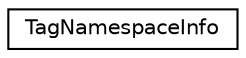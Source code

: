 digraph "Graphical Class Hierarchy"
{
 // INTERACTIVE_SVG=YES
  edge [fontname="Helvetica",fontsize="10",labelfontname="Helvetica",labelfontsize="10"];
  node [fontname="Helvetica",fontsize="10",shape=record];
  rankdir="LR";
  Node0 [label="TagNamespaceInfo",height=0.2,width=0.4,color="black", fillcolor="white", style="filled",URL="$d5/dad/class_tag_namespace_info.html",tooltip="Container for namespace specific info that can be read from a tagfile. "];
}

